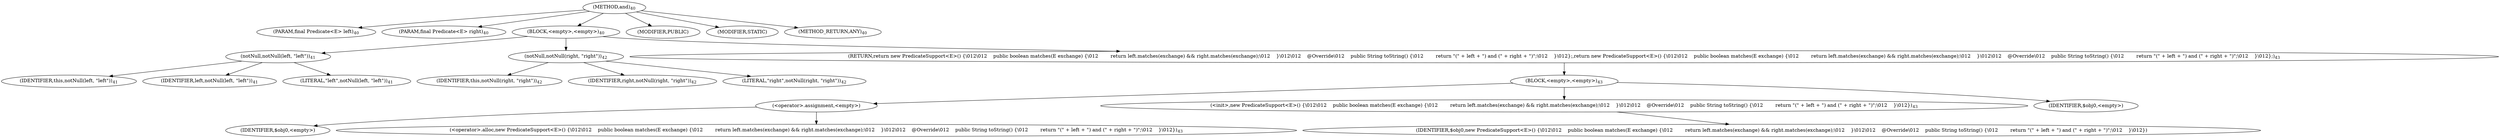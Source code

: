 digraph "and" {  
"17" [label = <(METHOD,and)<SUB>40</SUB>> ]
"18" [label = <(PARAM,final Predicate&lt;E&gt; left)<SUB>40</SUB>> ]
"19" [label = <(PARAM,final Predicate&lt;E&gt; right)<SUB>40</SUB>> ]
"20" [label = <(BLOCK,&lt;empty&gt;,&lt;empty&gt;)<SUB>40</SUB>> ]
"21" [label = <(notNull,notNull(left, &quot;left&quot;))<SUB>41</SUB>> ]
"22" [label = <(IDENTIFIER,this,notNull(left, &quot;left&quot;))<SUB>41</SUB>> ]
"23" [label = <(IDENTIFIER,left,notNull(left, &quot;left&quot;))<SUB>41</SUB>> ]
"24" [label = <(LITERAL,&quot;left&quot;,notNull(left, &quot;left&quot;))<SUB>41</SUB>> ]
"25" [label = <(notNull,notNull(right, &quot;right&quot;))<SUB>42</SUB>> ]
"26" [label = <(IDENTIFIER,this,notNull(right, &quot;right&quot;))<SUB>42</SUB>> ]
"27" [label = <(IDENTIFIER,right,notNull(right, &quot;right&quot;))<SUB>42</SUB>> ]
"28" [label = <(LITERAL,&quot;right&quot;,notNull(right, &quot;right&quot;))<SUB>42</SUB>> ]
"29" [label = <(RETURN,return new PredicateSupport&lt;E&gt;() {\012\012    public boolean matches(E exchange) {\012        return left.matches(exchange) &amp;&amp; right.matches(exchange);\012    }\012\012    @Override\012    public String toString() {\012        return &quot;(&quot; + left + &quot;) and (&quot; + right + &quot;)&quot;;\012    }\012};,return new PredicateSupport&lt;E&gt;() {\012\012    public boolean matches(E exchange) {\012        return left.matches(exchange) &amp;&amp; right.matches(exchange);\012    }\012\012    @Override\012    public String toString() {\012        return &quot;(&quot; + left + &quot;) and (&quot; + right + &quot;)&quot;;\012    }\012};)<SUB>43</SUB>> ]
"30" [label = <(BLOCK,&lt;empty&gt;,&lt;empty&gt;)<SUB>43</SUB>> ]
"31" [label = <(&lt;operator&gt;.assignment,&lt;empty&gt;)> ]
"32" [label = <(IDENTIFIER,$obj0,&lt;empty&gt;)> ]
"33" [label = <(&lt;operator&gt;.alloc,new PredicateSupport&lt;E&gt;() {\012\012    public boolean matches(E exchange) {\012        return left.matches(exchange) &amp;&amp; right.matches(exchange);\012    }\012\012    @Override\012    public String toString() {\012        return &quot;(&quot; + left + &quot;) and (&quot; + right + &quot;)&quot;;\012    }\012})<SUB>43</SUB>> ]
"34" [label = <(&lt;init&gt;,new PredicateSupport&lt;E&gt;() {\012\012    public boolean matches(E exchange) {\012        return left.matches(exchange) &amp;&amp; right.matches(exchange);\012    }\012\012    @Override\012    public String toString() {\012        return &quot;(&quot; + left + &quot;) and (&quot; + right + &quot;)&quot;;\012    }\012})<SUB>43</SUB>> ]
"35" [label = <(IDENTIFIER,$obj0,new PredicateSupport&lt;E&gt;() {\012\012    public boolean matches(E exchange) {\012        return left.matches(exchange) &amp;&amp; right.matches(exchange);\012    }\012\012    @Override\012    public String toString() {\012        return &quot;(&quot; + left + &quot;) and (&quot; + right + &quot;)&quot;;\012    }\012})> ]
"36" [label = <(IDENTIFIER,$obj0,&lt;empty&gt;)> ]
"37" [label = <(MODIFIER,PUBLIC)> ]
"38" [label = <(MODIFIER,STATIC)> ]
"39" [label = <(METHOD_RETURN,ANY)<SUB>40</SUB>> ]
  "17" -> "18" 
  "17" -> "19" 
  "17" -> "20" 
  "17" -> "37" 
  "17" -> "38" 
  "17" -> "39" 
  "20" -> "21" 
  "20" -> "25" 
  "20" -> "29" 
  "21" -> "22" 
  "21" -> "23" 
  "21" -> "24" 
  "25" -> "26" 
  "25" -> "27" 
  "25" -> "28" 
  "29" -> "30" 
  "30" -> "31" 
  "30" -> "34" 
  "30" -> "36" 
  "31" -> "32" 
  "31" -> "33" 
  "34" -> "35" 
}
